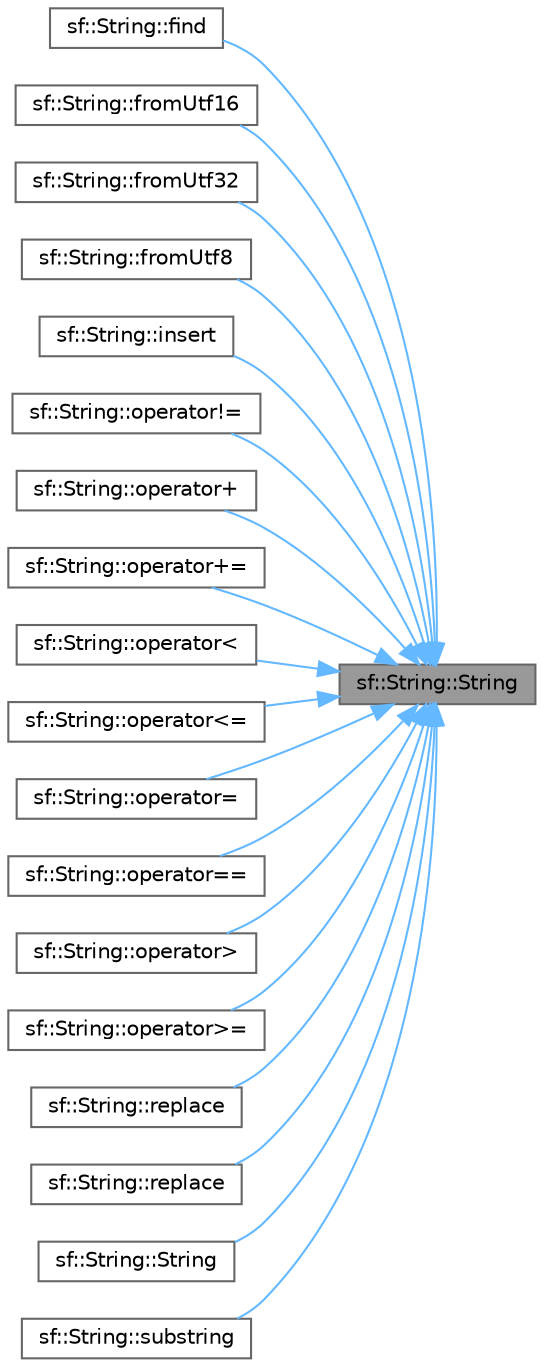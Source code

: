digraph "sf::String::String"
{
 // LATEX_PDF_SIZE
  bgcolor="transparent";
  edge [fontname=Helvetica,fontsize=10,labelfontname=Helvetica,labelfontsize=10];
  node [fontname=Helvetica,fontsize=10,shape=box,height=0.2,width=0.4];
  rankdir="RL";
  Node1 [id="Node000001",label="sf::String::String",height=0.2,width=0.4,color="gray40", fillcolor="grey60", style="filled", fontcolor="black",tooltip="Default constructor."];
  Node1 -> Node2 [id="edge1_Node000001_Node000002",dir="back",color="steelblue1",style="solid",tooltip=" "];
  Node2 [id="Node000002",label="sf::String::find",height=0.2,width=0.4,color="grey40", fillcolor="white", style="filled",URL="$classsf_1_1_string.html#aa189ec8656854106ab8d2e935fd9cbcc",tooltip="Find a sequence of one or more characters in the string."];
  Node1 -> Node3 [id="edge2_Node000001_Node000003",dir="back",color="steelblue1",style="solid",tooltip=" "];
  Node3 [id="Node000003",label="sf::String::fromUtf16",height=0.2,width=0.4,color="grey40", fillcolor="white", style="filled",URL="$classsf_1_1_string.html#a81f70eecad0000a4f2e4d66f97b80300",tooltip="Create a new sf::String from a UTF-16 encoded string."];
  Node1 -> Node4 [id="edge3_Node000001_Node000004",dir="back",color="steelblue1",style="solid",tooltip=" "];
  Node4 [id="Node000004",label="sf::String::fromUtf32",height=0.2,width=0.4,color="grey40", fillcolor="white", style="filled",URL="$classsf_1_1_string.html#ab023a4900dce37ee71ab9e29b30a23cb",tooltip="Create a new sf::String from a UTF-32 encoded string."];
  Node1 -> Node5 [id="edge4_Node000001_Node000005",dir="back",color="steelblue1",style="solid",tooltip=" "];
  Node5 [id="Node000005",label="sf::String::fromUtf8",height=0.2,width=0.4,color="grey40", fillcolor="white", style="filled",URL="$classsf_1_1_string.html#aa7beb7ae5b26e63dcbbfa390e27a9e4b",tooltip="Create a new sf::String from a UTF-8 encoded string."];
  Node1 -> Node6 [id="edge5_Node000001_Node000006",dir="back",color="steelblue1",style="solid",tooltip=" "];
  Node6 [id="Node000006",label="sf::String::insert",height=0.2,width=0.4,color="grey40", fillcolor="white", style="filled",URL="$classsf_1_1_string.html#ad0b1455deabf07af13ee79812e05fa02",tooltip="Insert one or more characters into the string."];
  Node1 -> Node7 [id="edge6_Node000001_Node000007",dir="back",color="steelblue1",style="solid",tooltip=" "];
  Node7 [id="Node000007",label="sf::String::operator!=",height=0.2,width=0.4,color="grey40", fillcolor="white", style="filled",URL="$classsf_1_1_string.html#a2b592c36be218b4811795fdc84eecc69",tooltip="Overload of != operator to compare two UTF-32 strings."];
  Node1 -> Node8 [id="edge7_Node000001_Node000008",dir="back",color="steelblue1",style="solid",tooltip=" "];
  Node8 [id="Node000008",label="sf::String::operator+",height=0.2,width=0.4,color="grey40", fillcolor="white", style="filled",URL="$classsf_1_1_string.html#a55ef2bf7dc6b295ef7127b0bc1e58760",tooltip="Overload of binary + operator to concatenate two strings."];
  Node1 -> Node9 [id="edge8_Node000001_Node000009",dir="back",color="steelblue1",style="solid",tooltip=" "];
  Node9 [id="Node000009",label="sf::String::operator+=",height=0.2,width=0.4,color="grey40", fillcolor="white", style="filled",URL="$classsf_1_1_string.html#afdae61e813b2951a6e39015e34a143f7",tooltip="Overload of += operator to append an UTF-32 string."];
  Node1 -> Node10 [id="edge9_Node000001_Node000010",dir="back",color="steelblue1",style="solid",tooltip=" "];
  Node10 [id="Node000010",label="sf::String::operator\<",height=0.2,width=0.4,color="grey40", fillcolor="white", style="filled",URL="$classsf_1_1_string.html#ac2ca5a7703402a2bbafd85eec6d1e846",tooltip=" "];
  Node1 -> Node11 [id="edge10_Node000001_Node000011",dir="back",color="steelblue1",style="solid",tooltip=" "];
  Node11 [id="Node000011",label="sf::String::operator\<=",height=0.2,width=0.4,color="grey40", fillcolor="white", style="filled",URL="$classsf_1_1_string.html#abd342b6094b81cd086c7929b53b112ae",tooltip="Overload of <= operator to compare two UTF-32 strings."];
  Node1 -> Node12 [id="edge11_Node000001_Node000012",dir="back",color="steelblue1",style="solid",tooltip=" "];
  Node12 [id="Node000012",label="sf::String::operator=",height=0.2,width=0.4,color="grey40", fillcolor="white", style="filled",URL="$classsf_1_1_string.html#af14c8e1bf351cf18486f0258c36260d7",tooltip="Overload of assignment operator."];
  Node1 -> Node13 [id="edge12_Node000001_Node000013",dir="back",color="steelblue1",style="solid",tooltip=" "];
  Node13 [id="Node000013",label="sf::String::operator==",height=0.2,width=0.4,color="grey40", fillcolor="white", style="filled",URL="$classsf_1_1_string.html#a2a385459fa9a237e61a712fa956d489e",tooltip=" "];
  Node1 -> Node14 [id="edge13_Node000001_Node000014",dir="back",color="steelblue1",style="solid",tooltip=" "];
  Node14 [id="Node000014",label="sf::String::operator\>",height=0.2,width=0.4,color="grey40", fillcolor="white", style="filled",URL="$classsf_1_1_string.html#a5efc1eca58cf5c17d01eb8501d303538",tooltip="Overload of > operator to compare two UTF-32 strings."];
  Node1 -> Node15 [id="edge14_Node000001_Node000015",dir="back",color="steelblue1",style="solid",tooltip=" "];
  Node15 [id="Node000015",label="sf::String::operator\>=",height=0.2,width=0.4,color="grey40", fillcolor="white", style="filled",URL="$classsf_1_1_string.html#a8d2979d7829d6616330a768956f251e1",tooltip="Overload of >= operator to compare two UTF-32 strings."];
  Node1 -> Node16 [id="edge15_Node000001_Node000016",dir="back",color="steelblue1",style="solid",tooltip=" "];
  Node16 [id="Node000016",label="sf::String::replace",height=0.2,width=0.4,color="grey40", fillcolor="white", style="filled",URL="$classsf_1_1_string.html#a82bbfee2bf23c641e5361ad505c07921",tooltip="Replace all occurrences of a substring with a replacement string."];
  Node1 -> Node17 [id="edge16_Node000001_Node000017",dir="back",color="steelblue1",style="solid",tooltip=" "];
  Node17 [id="Node000017",label="sf::String::replace",height=0.2,width=0.4,color="grey40", fillcolor="white", style="filled",URL="$classsf_1_1_string.html#ad460e628c287b0fa88deba2eb0b6744b",tooltip="Replace a substring with another string."];
  Node1 -> Node18 [id="edge17_Node000001_Node000018",dir="back",color="steelblue1",style="solid",tooltip=" "];
  Node18 [id="Node000018",label="sf::String::String",height=0.2,width=0.4,color="grey40", fillcolor="white", style="filled",URL="$classsf_1_1_string.html#af862594d3c4070d8ddbf08cf8dce4f59",tooltip="Copy constructor."];
  Node1 -> Node19 [id="edge18_Node000001_Node000019",dir="back",color="steelblue1",style="solid",tooltip=" "];
  Node19 [id="Node000019",label="sf::String::substring",height=0.2,width=0.4,color="grey40", fillcolor="white", style="filled",URL="$classsf_1_1_string.html#a492645e00032455e6d92ff0e992654ce",tooltip="Return a part of the string."];
}
